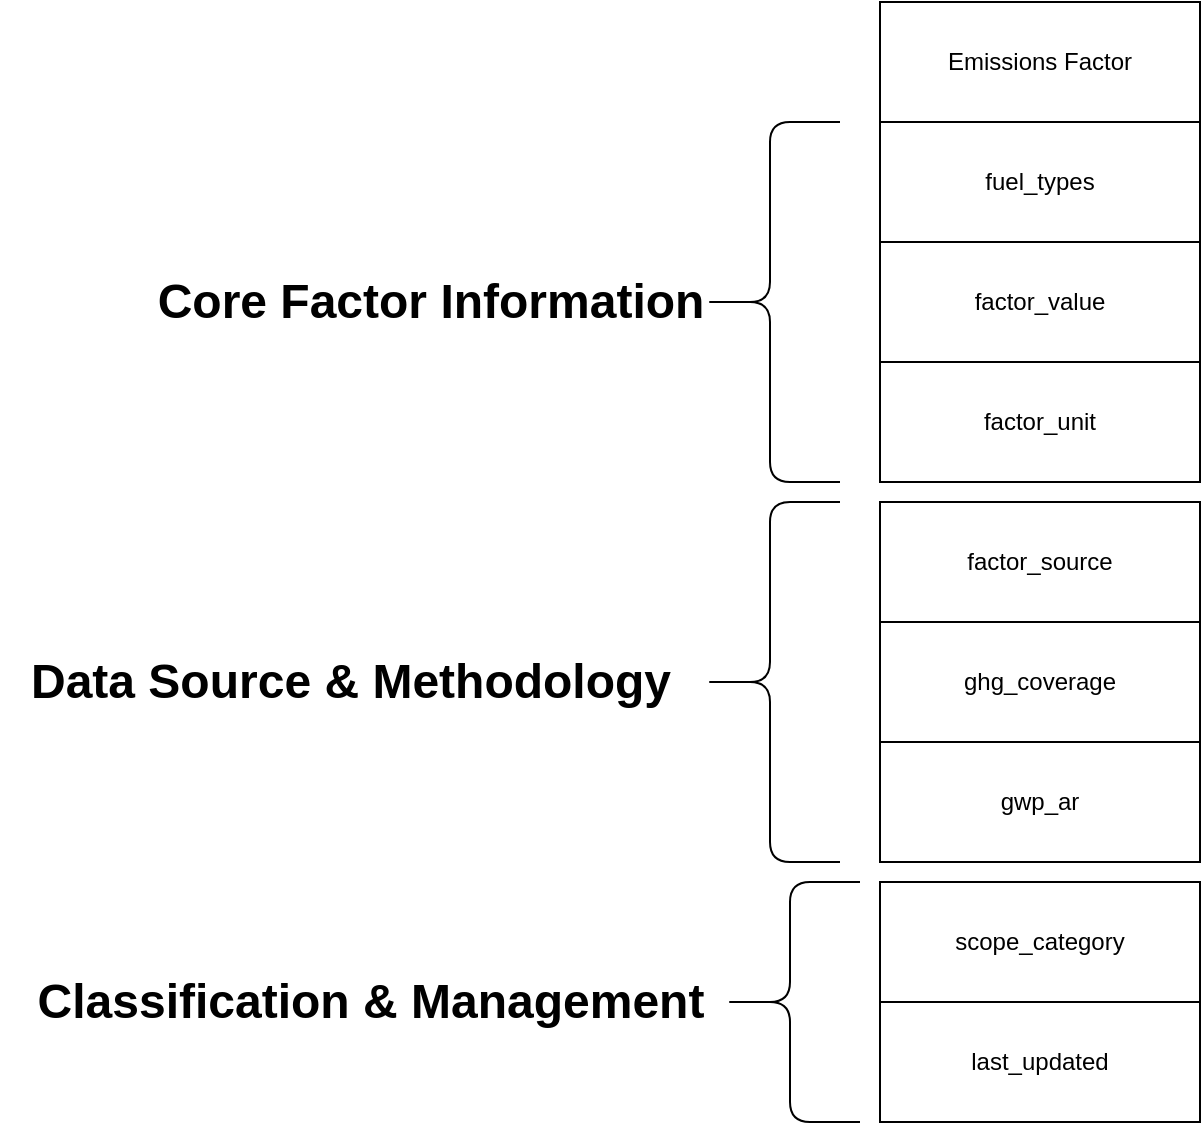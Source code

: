 <mxfile version="27.0.9">
  <diagram name="Page-1" id="GRqD9uXKQO6PxAvWfidw">
    <mxGraphModel dx="2276" dy="849" grid="1" gridSize="10" guides="1" tooltips="1" connect="1" arrows="1" fold="1" page="1" pageScale="1" pageWidth="850" pageHeight="1100" math="0" shadow="0">
      <root>
        <mxCell id="0" />
        <mxCell id="1" parent="0" />
        <mxCell id="TXFBFMn7h-CQEIeFShIh-1" value="Emissions Factor" style="rounded=0;whiteSpace=wrap;html=1;" vertex="1" parent="1">
          <mxGeometry x="80" y="210" width="160" height="60" as="geometry" />
        </mxCell>
        <mxCell id="TXFBFMn7h-CQEIeFShIh-2" value="fuel_types" style="rounded=0;whiteSpace=wrap;html=1;" vertex="1" parent="1">
          <mxGeometry x="80" y="270" width="160" height="60" as="geometry" />
        </mxCell>
        <mxCell id="TXFBFMn7h-CQEIeFShIh-3" value="factor_value" style="rounded=0;whiteSpace=wrap;html=1;" vertex="1" parent="1">
          <mxGeometry x="80" y="330" width="160" height="60" as="geometry" />
        </mxCell>
        <mxCell id="TXFBFMn7h-CQEIeFShIh-4" value="factor_unit" style="rounded=0;whiteSpace=wrap;html=1;" vertex="1" parent="1">
          <mxGeometry x="80" y="390" width="160" height="60" as="geometry" />
        </mxCell>
        <mxCell id="TXFBFMn7h-CQEIeFShIh-5" value="" style="shape=curlyBracket;whiteSpace=wrap;html=1;rounded=1;labelPosition=left;verticalLabelPosition=middle;align=right;verticalAlign=middle;" vertex="1" parent="1">
          <mxGeometry x="-10" y="270" width="70" height="180" as="geometry" />
        </mxCell>
        <mxCell id="TXFBFMn7h-CQEIeFShIh-6" value="Core Factor Information" style="text;strokeColor=none;fillColor=none;html=1;fontSize=24;fontStyle=1;verticalAlign=middle;align=center;" vertex="1" parent="1">
          <mxGeometry x="-290" y="340" width="290" height="40" as="geometry" />
        </mxCell>
        <mxCell id="TXFBFMn7h-CQEIeFShIh-7" value="factor_source" style="rounded=0;whiteSpace=wrap;html=1;" vertex="1" parent="1">
          <mxGeometry x="80" y="460" width="160" height="60" as="geometry" />
        </mxCell>
        <mxCell id="TXFBFMn7h-CQEIeFShIh-8" value="ghg_coverage" style="rounded=0;whiteSpace=wrap;html=1;" vertex="1" parent="1">
          <mxGeometry x="80" y="520" width="160" height="60" as="geometry" />
        </mxCell>
        <mxCell id="TXFBFMn7h-CQEIeFShIh-9" value="gwp_ar" style="rounded=0;whiteSpace=wrap;html=1;" vertex="1" parent="1">
          <mxGeometry x="80" y="580" width="160" height="60" as="geometry" />
        </mxCell>
        <mxCell id="TXFBFMn7h-CQEIeFShIh-10" value="" style="shape=curlyBracket;whiteSpace=wrap;html=1;rounded=1;labelPosition=left;verticalLabelPosition=middle;align=right;verticalAlign=middle;" vertex="1" parent="1">
          <mxGeometry x="-10" y="460" width="70" height="180" as="geometry" />
        </mxCell>
        <mxCell id="TXFBFMn7h-CQEIeFShIh-11" value="Data Source &amp;amp; Methodology" style="text;strokeColor=none;fillColor=none;html=1;fontSize=24;fontStyle=1;verticalAlign=middle;align=center;" vertex="1" parent="1">
          <mxGeometry x="-360" y="530" width="350" height="40" as="geometry" />
        </mxCell>
        <mxCell id="TXFBFMn7h-CQEIeFShIh-13" value="scope_category" style="rounded=0;whiteSpace=wrap;html=1;" vertex="1" parent="1">
          <mxGeometry x="80" y="650" width="160" height="60" as="geometry" />
        </mxCell>
        <mxCell id="TXFBFMn7h-CQEIeFShIh-14" value="last_updated" style="rounded=0;whiteSpace=wrap;html=1;" vertex="1" parent="1">
          <mxGeometry x="80" y="710" width="160" height="60" as="geometry" />
        </mxCell>
        <mxCell id="TXFBFMn7h-CQEIeFShIh-16" value="" style="shape=curlyBracket;whiteSpace=wrap;html=1;rounded=1;labelPosition=left;verticalLabelPosition=middle;align=right;verticalAlign=middle;" vertex="1" parent="1">
          <mxGeometry y="650" width="70" height="120" as="geometry" />
        </mxCell>
        <mxCell id="TXFBFMn7h-CQEIeFShIh-17" value="Classification &amp;amp; Management" style="text;strokeColor=none;fillColor=none;html=1;fontSize=24;fontStyle=1;verticalAlign=middle;align=center;" vertex="1" parent="1">
          <mxGeometry x="-350" y="690" width="350" height="40" as="geometry" />
        </mxCell>
      </root>
    </mxGraphModel>
  </diagram>
</mxfile>
